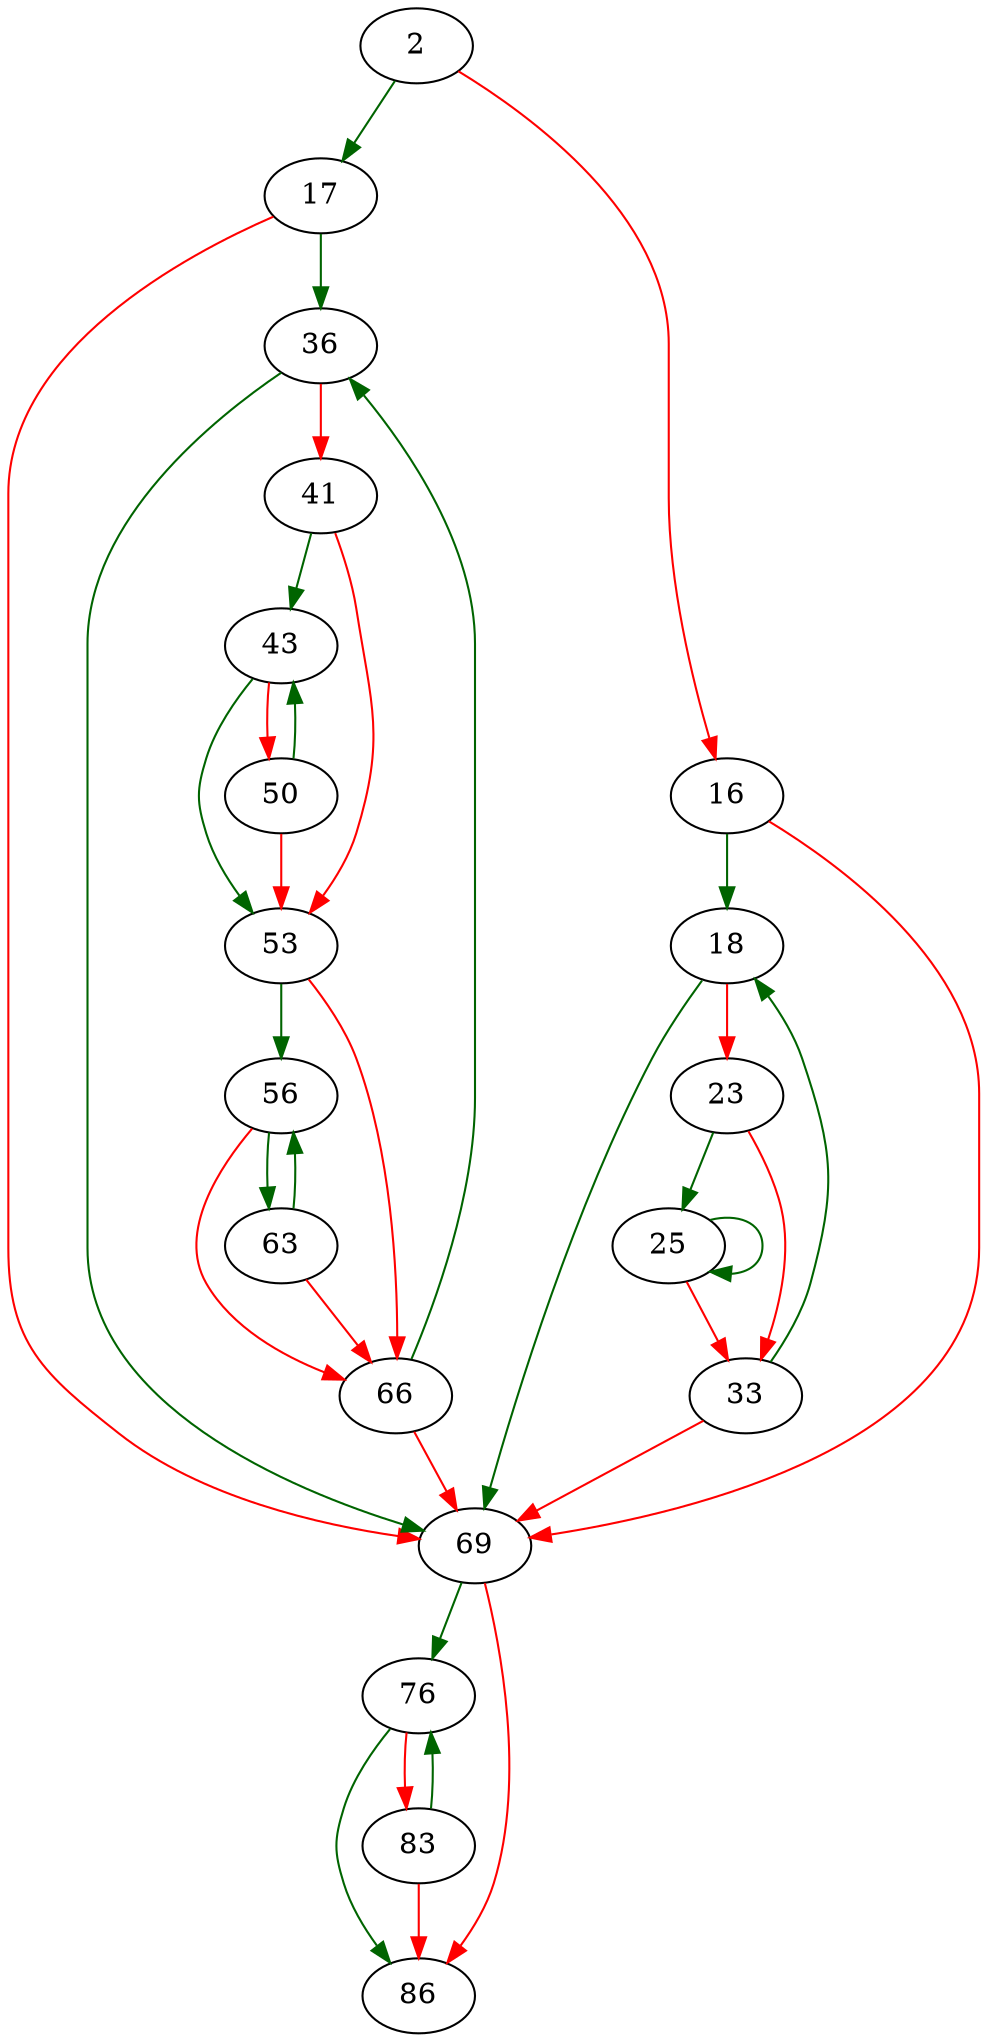 strict digraph "begfield" {
	// Node definitions.
	2 [entry=true];
	17;
	16;
	18;
	69;
	36;
	23;
	25;
	33;
	41;
	43;
	53;
	50;
	56;
	66;
	63;
	76;
	86;
	83;

	// Edge definitions.
	2 -> 17 [
		color=darkgreen
		cond=true
	];
	2 -> 16 [
		color=red
		cond=false
	];
	17 -> 69 [
		color=red
		cond=false
	];
	17 -> 36 [
		color=darkgreen
		cond=true
	];
	16 -> 18 [
		color=darkgreen
		cond=true
	];
	16 -> 69 [
		color=red
		cond=false
	];
	18 -> 69 [
		color=darkgreen
		cond=true
	];
	18 -> 23 [
		color=red
		cond=false
	];
	69 -> 76 [
		color=darkgreen
		cond=true
	];
	69 -> 86 [
		color=red
		cond=false
	];
	36 -> 69 [
		color=darkgreen
		cond=true
	];
	36 -> 41 [
		color=red
		cond=false
	];
	23 -> 25 [
		color=darkgreen
		cond=true
	];
	23 -> 33 [
		color=red
		cond=false
	];
	25 -> 25 [
		color=darkgreen
		cond=true
	];
	25 -> 33 [
		color=red
		cond=false
	];
	33 -> 18 [
		color=darkgreen
		cond=true
	];
	33 -> 69 [
		color=red
		cond=false
	];
	41 -> 43 [
		color=darkgreen
		cond=true
	];
	41 -> 53 [
		color=red
		cond=false
	];
	43 -> 53 [
		color=darkgreen
		cond=true
	];
	43 -> 50 [
		color=red
		cond=false
	];
	53 -> 56 [
		color=darkgreen
		cond=true
	];
	53 -> 66 [
		color=red
		cond=false
	];
	50 -> 43 [
		color=darkgreen
		cond=true
	];
	50 -> 53 [
		color=red
		cond=false
	];
	56 -> 66 [
		color=red
		cond=false
	];
	56 -> 63 [
		color=darkgreen
		cond=true
	];
	66 -> 69 [
		color=red
		cond=false
	];
	66 -> 36 [
		color=darkgreen
		cond=true
	];
	63 -> 56 [
		color=darkgreen
		cond=true
	];
	63 -> 66 [
		color=red
		cond=false
	];
	76 -> 86 [
		color=darkgreen
		cond=true
	];
	76 -> 83 [
		color=red
		cond=false
	];
	83 -> 76 [
		color=darkgreen
		cond=true
	];
	83 -> 86 [
		color=red
		cond=false
	];
}